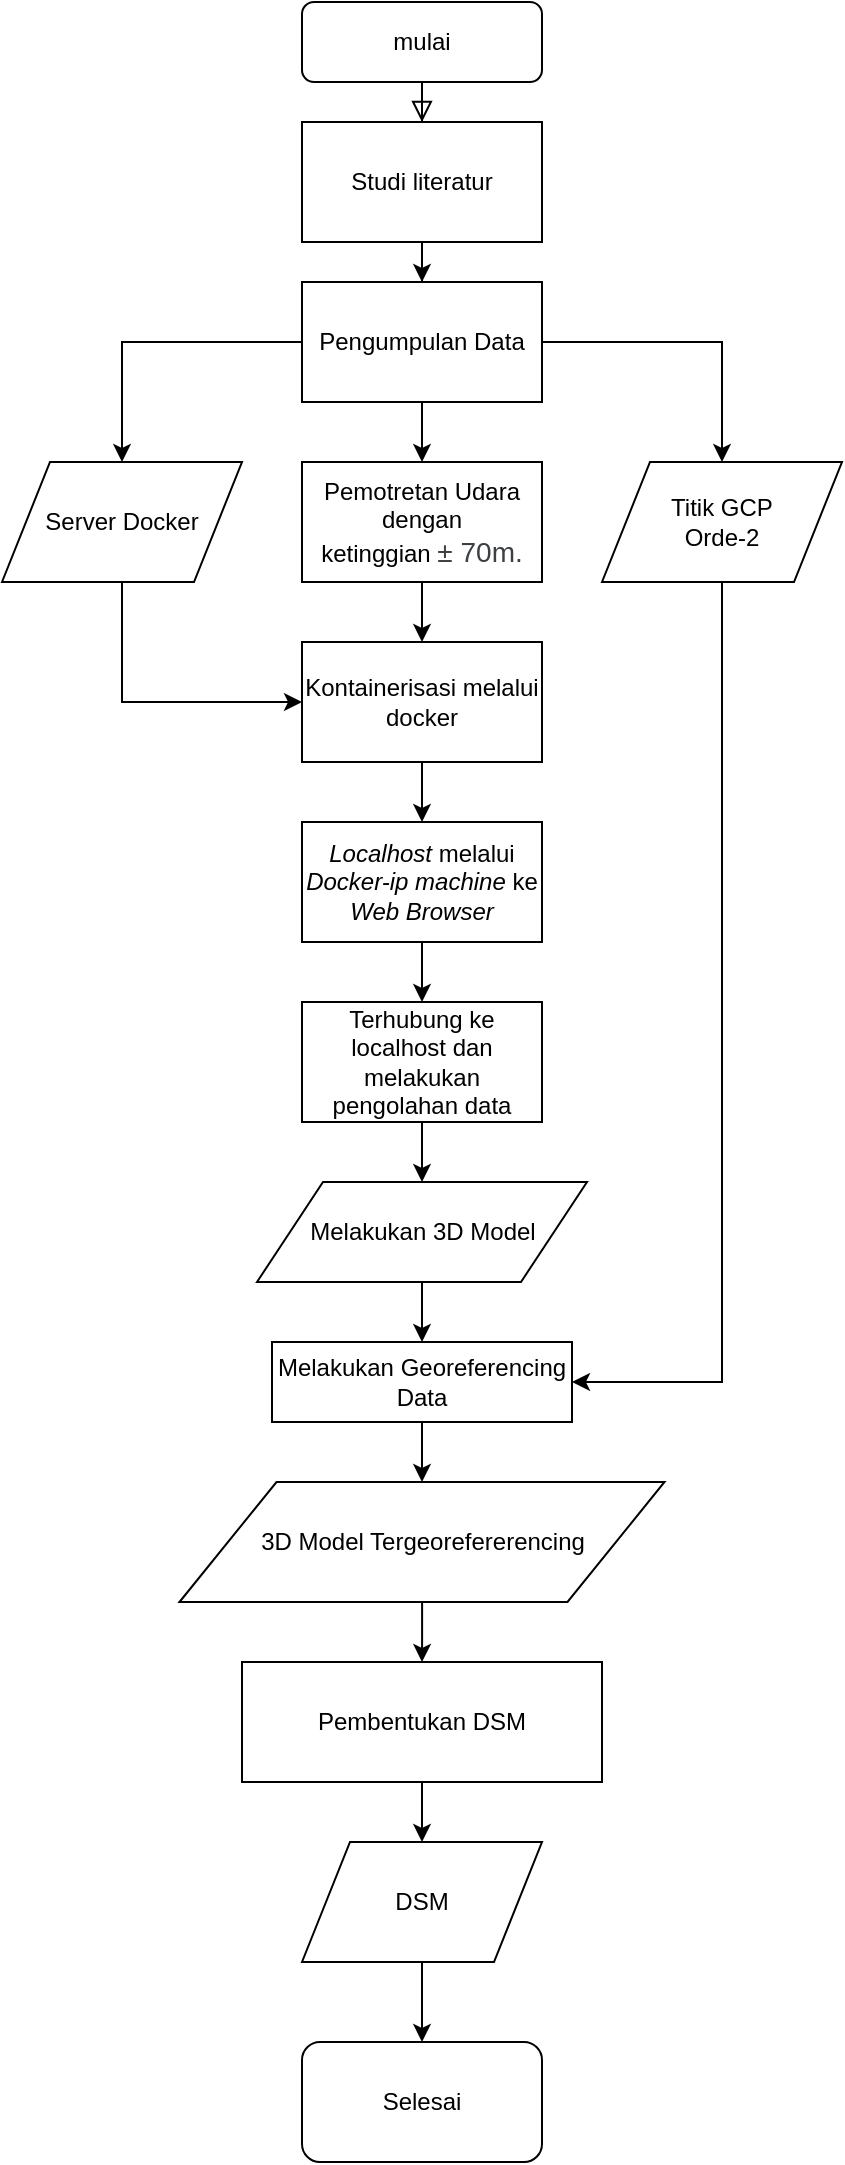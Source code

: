 <mxfile version="12.8.1" type="github">
  <diagram id="C5RBs43oDa-KdzZeNtuy" name="Page-1">
    <mxGraphModel dx="1221" dy="645" grid="1" gridSize="10" guides="1" tooltips="1" connect="1" arrows="1" fold="1" page="1" pageScale="1" pageWidth="827" pageHeight="1169" math="0" shadow="0">
      <root>
        <mxCell id="WIyWlLk6GJQsqaUBKTNV-0" />
        <mxCell id="WIyWlLk6GJQsqaUBKTNV-1" parent="WIyWlLk6GJQsqaUBKTNV-0" />
        <mxCell id="WIyWlLk6GJQsqaUBKTNV-3" value="mulai" style="rounded=1;whiteSpace=wrap;html=1;fontSize=12;glass=0;strokeWidth=1;shadow=0;" parent="WIyWlLk6GJQsqaUBKTNV-1" vertex="1">
          <mxGeometry x="370" y="10" width="120" height="40" as="geometry" />
        </mxCell>
        <mxCell id="d1mt9CwGBti9nhYZFLhf-24" value="" style="edgeStyle=orthogonalEdgeStyle;rounded=0;orthogonalLoop=1;jettySize=auto;html=1;" parent="WIyWlLk6GJQsqaUBKTNV-1" source="d1mt9CwGBti9nhYZFLhf-1" target="d1mt9CwGBti9nhYZFLhf-9" edge="1">
          <mxGeometry relative="1" as="geometry" />
        </mxCell>
        <mxCell id="d1mt9CwGBti9nhYZFLhf-1" value="Studi literatur" style="rounded=0;whiteSpace=wrap;html=1;" parent="WIyWlLk6GJQsqaUBKTNV-1" vertex="1">
          <mxGeometry x="370" y="70" width="120" height="60" as="geometry" />
        </mxCell>
        <mxCell id="d1mt9CwGBti9nhYZFLhf-2" value="" style="rounded=0;html=1;jettySize=auto;orthogonalLoop=1;fontSize=11;endArrow=block;endFill=0;endSize=8;strokeWidth=1;shadow=0;labelBackgroundColor=none;edgeStyle=orthogonalEdgeStyle;" parent="WIyWlLk6GJQsqaUBKTNV-1" source="WIyWlLk6GJQsqaUBKTNV-3" target="d1mt9CwGBti9nhYZFLhf-1" edge="1">
          <mxGeometry relative="1" as="geometry">
            <mxPoint x="220" y="120" as="sourcePoint" />
            <mxPoint x="220" y="240" as="targetPoint" />
          </mxGeometry>
        </mxCell>
        <mxCell id="d1mt9CwGBti9nhYZFLhf-15" value="" style="edgeStyle=orthogonalEdgeStyle;rounded=0;orthogonalLoop=1;jettySize=auto;html=1;entryX=0.5;entryY=0;entryDx=0;entryDy=0;" parent="WIyWlLk6GJQsqaUBKTNV-1" source="d1mt9CwGBti9nhYZFLhf-9" target="d1mt9CwGBti9nhYZFLhf-20" edge="1">
          <mxGeometry relative="1" as="geometry">
            <mxPoint x="260" y="320" as="targetPoint" />
          </mxGeometry>
        </mxCell>
        <mxCell id="d1mt9CwGBti9nhYZFLhf-17" value="" style="edgeStyle=orthogonalEdgeStyle;rounded=0;orthogonalLoop=1;jettySize=auto;html=1;" parent="WIyWlLk6GJQsqaUBKTNV-1" source="d1mt9CwGBti9nhYZFLhf-9" target="d1mt9CwGBti9nhYZFLhf-16" edge="1">
          <mxGeometry relative="1" as="geometry" />
        </mxCell>
        <mxCell id="d1mt9CwGBti9nhYZFLhf-19" value="" style="edgeStyle=orthogonalEdgeStyle;rounded=0;orthogonalLoop=1;jettySize=auto;html=1;entryX=0.5;entryY=0;entryDx=0;entryDy=0;" parent="WIyWlLk6GJQsqaUBKTNV-1" source="d1mt9CwGBti9nhYZFLhf-9" target="d1mt9CwGBti9nhYZFLhf-22" edge="1">
          <mxGeometry relative="1" as="geometry">
            <mxPoint x="610" y="320" as="targetPoint" />
          </mxGeometry>
        </mxCell>
        <mxCell id="d1mt9CwGBti9nhYZFLhf-9" value="Pengumpulan Data" style="rounded=0;whiteSpace=wrap;html=1;" parent="WIyWlLk6GJQsqaUBKTNV-1" vertex="1">
          <mxGeometry x="370" y="150" width="120" height="60" as="geometry" />
        </mxCell>
        <mxCell id="d1mt9CwGBti9nhYZFLhf-26" value="" style="edgeStyle=orthogonalEdgeStyle;rounded=0;orthogonalLoop=1;jettySize=auto;html=1;" parent="WIyWlLk6GJQsqaUBKTNV-1" source="d1mt9CwGBti9nhYZFLhf-16" target="d1mt9CwGBti9nhYZFLhf-25" edge="1">
          <mxGeometry relative="1" as="geometry" />
        </mxCell>
        <mxCell id="d1mt9CwGBti9nhYZFLhf-16" value="Pemotretan Udara dengan&lt;br&gt;ketinggian&amp;nbsp;&lt;span style=&quot;color: rgb(60 , 64 , 67) ; font-family: &amp;#34;arial&amp;#34; , sans-serif ; font-size: 14px ; text-align: left ; background-color: rgb(255 , 255 , 255)&quot;&gt;± 70m.&lt;/span&gt;" style="rounded=0;whiteSpace=wrap;html=1;" parent="WIyWlLk6GJQsqaUBKTNV-1" vertex="1">
          <mxGeometry x="370" y="240" width="120" height="60" as="geometry" />
        </mxCell>
        <mxCell id="d1mt9CwGBti9nhYZFLhf-39" value="" style="edgeStyle=orthogonalEdgeStyle;rounded=0;orthogonalLoop=1;jettySize=auto;html=1;" parent="WIyWlLk6GJQsqaUBKTNV-1" source="d1mt9CwGBti9nhYZFLhf-25" target="d1mt9CwGBti9nhYZFLhf-38" edge="1">
          <mxGeometry relative="1" as="geometry" />
        </mxCell>
        <mxCell id="d1mt9CwGBti9nhYZFLhf-25" value="Kontainerisasi melalui docker" style="rounded=0;whiteSpace=wrap;html=1;" parent="WIyWlLk6GJQsqaUBKTNV-1" vertex="1">
          <mxGeometry x="370" y="330" width="120" height="60" as="geometry" />
        </mxCell>
        <mxCell id="d1mt9CwGBti9nhYZFLhf-41" value="" style="edgeStyle=orthogonalEdgeStyle;rounded=0;orthogonalLoop=1;jettySize=auto;html=1;" parent="WIyWlLk6GJQsqaUBKTNV-1" source="d1mt9CwGBti9nhYZFLhf-38" target="d1mt9CwGBti9nhYZFLhf-40" edge="1">
          <mxGeometry relative="1" as="geometry" />
        </mxCell>
        <mxCell id="d1mt9CwGBti9nhYZFLhf-38" value="&lt;i&gt;Localhost&lt;/i&gt; melalui &lt;i&gt;Docker-ip machine&lt;/i&gt; ke &lt;i&gt;Web Browser&lt;/i&gt;" style="rounded=0;whiteSpace=wrap;html=1;" parent="WIyWlLk6GJQsqaUBKTNV-1" vertex="1">
          <mxGeometry x="370" y="420" width="120" height="60" as="geometry" />
        </mxCell>
        <mxCell id="d1mt9CwGBti9nhYZFLhf-43" value="" style="edgeStyle=orthogonalEdgeStyle;rounded=0;orthogonalLoop=1;jettySize=auto;html=1;" parent="WIyWlLk6GJQsqaUBKTNV-1" source="d1mt9CwGBti9nhYZFLhf-40" edge="1">
          <mxGeometry relative="1" as="geometry">
            <mxPoint x="430" y="600" as="targetPoint" />
          </mxGeometry>
        </mxCell>
        <mxCell id="d1mt9CwGBti9nhYZFLhf-40" value="Terhubung ke localhost dan melakukan pengolahan data" style="rounded=0;whiteSpace=wrap;html=1;" parent="WIyWlLk6GJQsqaUBKTNV-1" vertex="1">
          <mxGeometry x="370" y="510" width="120" height="60" as="geometry" />
        </mxCell>
        <mxCell id="d1mt9CwGBti9nhYZFLhf-37" value="" style="edgeStyle=orthogonalEdgeStyle;rounded=0;orthogonalLoop=1;jettySize=auto;html=1;entryX=0;entryY=0.5;entryDx=0;entryDy=0;" parent="WIyWlLk6GJQsqaUBKTNV-1" source="d1mt9CwGBti9nhYZFLhf-20" target="d1mt9CwGBti9nhYZFLhf-25" edge="1">
          <mxGeometry relative="1" as="geometry">
            <mxPoint x="300" y="370" as="targetPoint" />
            <Array as="points">
              <mxPoint x="280" y="360" />
            </Array>
          </mxGeometry>
        </mxCell>
        <mxCell id="d1mt9CwGBti9nhYZFLhf-20" value="Server Docker" style="shape=parallelogram;perimeter=parallelogramPerimeter;whiteSpace=wrap;html=1;" parent="WIyWlLk6GJQsqaUBKTNV-1" vertex="1">
          <mxGeometry x="220" y="240" width="120" height="60" as="geometry" />
        </mxCell>
        <mxCell id="d1mt9CwGBti9nhYZFLhf-49" value="" style="edgeStyle=orthogonalEdgeStyle;rounded=0;orthogonalLoop=1;jettySize=auto;html=1;entryX=1;entryY=0.5;entryDx=0;entryDy=0;exitX=0.417;exitY=1;exitDx=0;exitDy=0;exitPerimeter=0;" parent="WIyWlLk6GJQsqaUBKTNV-1" source="d1mt9CwGBti9nhYZFLhf-22" target="d1mt9CwGBti9nhYZFLhf-47" edge="1">
          <mxGeometry relative="1" as="geometry">
            <mxPoint x="580" y="710" as="targetPoint" />
            <Array as="points">
              <mxPoint x="580" y="300" />
              <mxPoint x="580" y="700" />
            </Array>
          </mxGeometry>
        </mxCell>
        <mxCell id="d1mt9CwGBti9nhYZFLhf-22" value="Titik GCP &lt;br&gt;Orde-2" style="shape=parallelogram;perimeter=parallelogramPerimeter;whiteSpace=wrap;html=1;" parent="WIyWlLk6GJQsqaUBKTNV-1" vertex="1">
          <mxGeometry x="520" y="240" width="120" height="60" as="geometry" />
        </mxCell>
        <mxCell id="d1mt9CwGBti9nhYZFLhf-46" value="" style="edgeStyle=orthogonalEdgeStyle;rounded=0;orthogonalLoop=1;jettySize=auto;html=1;" parent="WIyWlLk6GJQsqaUBKTNV-1" source="d1mt9CwGBti9nhYZFLhf-44" edge="1">
          <mxGeometry relative="1" as="geometry">
            <mxPoint x="430" y="680" as="targetPoint" />
          </mxGeometry>
        </mxCell>
        <mxCell id="d1mt9CwGBti9nhYZFLhf-44" value="&lt;span style=&quot;white-space: normal&quot;&gt;Melakukan 3D Model&lt;/span&gt;" style="shape=parallelogram;perimeter=parallelogramPerimeter;whiteSpace=wrap;html=1;" parent="WIyWlLk6GJQsqaUBKTNV-1" vertex="1">
          <mxGeometry x="347.5" y="600" width="165" height="50" as="geometry" />
        </mxCell>
        <mxCell id="d1mt9CwGBti9nhYZFLhf-51" value="" style="edgeStyle=orthogonalEdgeStyle;rounded=0;orthogonalLoop=1;jettySize=auto;html=1;" parent="WIyWlLk6GJQsqaUBKTNV-1" source="d1mt9CwGBti9nhYZFLhf-47" edge="1">
          <mxGeometry relative="1" as="geometry">
            <mxPoint x="430" y="750" as="targetPoint" />
          </mxGeometry>
        </mxCell>
        <mxCell id="d1mt9CwGBti9nhYZFLhf-47" value="Melakukan Georeferencing Data" style="rounded=0;whiteSpace=wrap;html=1;" parent="WIyWlLk6GJQsqaUBKTNV-1" vertex="1">
          <mxGeometry x="355" y="680" width="150" height="40" as="geometry" />
        </mxCell>
        <mxCell id="d1mt9CwGBti9nhYZFLhf-59" value="" style="edgeStyle=orthogonalEdgeStyle;rounded=0;orthogonalLoop=1;jettySize=auto;html=1;" parent="WIyWlLk6GJQsqaUBKTNV-1" source="d1mt9CwGBti9nhYZFLhf-54" edge="1">
          <mxGeometry relative="1" as="geometry">
            <mxPoint x="430" y="840" as="targetPoint" />
          </mxGeometry>
        </mxCell>
        <mxCell id="d1mt9CwGBti9nhYZFLhf-54" value="3D Model Tergeorefererencing" style="shape=parallelogram;perimeter=parallelogramPerimeter;whiteSpace=wrap;html=1;" parent="WIyWlLk6GJQsqaUBKTNV-1" vertex="1">
          <mxGeometry x="308.75" y="750" width="242.5" height="60" as="geometry" />
        </mxCell>
        <mxCell id="d1mt9CwGBti9nhYZFLhf-62" value="" style="edgeStyle=orthogonalEdgeStyle;rounded=0;orthogonalLoop=1;jettySize=auto;html=1;" parent="WIyWlLk6GJQsqaUBKTNV-1" source="d1mt9CwGBti9nhYZFLhf-60" edge="1">
          <mxGeometry relative="1" as="geometry">
            <mxPoint x="430" y="930" as="targetPoint" />
          </mxGeometry>
        </mxCell>
        <mxCell id="d1mt9CwGBti9nhYZFLhf-60" value="Pembentukan DSM" style="rounded=0;whiteSpace=wrap;html=1;" parent="WIyWlLk6GJQsqaUBKTNV-1" vertex="1">
          <mxGeometry x="340" y="840" width="180" height="60" as="geometry" />
        </mxCell>
        <mxCell id="d1mt9CwGBti9nhYZFLhf-65" value="" style="edgeStyle=orthogonalEdgeStyle;rounded=0;orthogonalLoop=1;jettySize=auto;html=1;" parent="WIyWlLk6GJQsqaUBKTNV-1" source="d1mt9CwGBti9nhYZFLhf-63" edge="1">
          <mxGeometry relative="1" as="geometry">
            <mxPoint x="430" y="1030" as="targetPoint" />
          </mxGeometry>
        </mxCell>
        <mxCell id="d1mt9CwGBti9nhYZFLhf-63" value="DSM" style="shape=parallelogram;perimeter=parallelogramPerimeter;whiteSpace=wrap;html=1;" parent="WIyWlLk6GJQsqaUBKTNV-1" vertex="1">
          <mxGeometry x="370" y="930" width="120" height="60" as="geometry" />
        </mxCell>
        <mxCell id="d1mt9CwGBti9nhYZFLhf-66" value="Selesai" style="rounded=1;whiteSpace=wrap;html=1;" parent="WIyWlLk6GJQsqaUBKTNV-1" vertex="1">
          <mxGeometry x="370" y="1030" width="120" height="60" as="geometry" />
        </mxCell>
      </root>
    </mxGraphModel>
  </diagram>
</mxfile>
